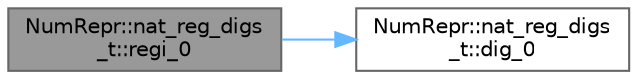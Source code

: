 digraph "NumRepr::nat_reg_digs_t::regi_0"
{
 // INTERACTIVE_SVG=YES
 // LATEX_PDF_SIZE
  bgcolor="transparent";
  edge [fontname=Helvetica,fontsize=10,labelfontname=Helvetica,labelfontsize=10];
  node [fontname=Helvetica,fontsize=10,shape=box,height=0.2,width=0.4];
  rankdir="LR";
  Node1 [label="NumRepr::nat_reg_digs\l_t::regi_0",height=0.2,width=0.4,color="gray40", fillcolor="grey60", style="filled", fontcolor="black",tooltip="ARRAYS DE ENTEROS (CONSTANTES EN TIEMPO DE COMPILACION INMEDIATAS)"];
  Node1 -> Node2 [color="steelblue1",style="solid"];
  Node2 [label="NumRepr::nat_reg_digs\l_t::dig_0",height=0.2,width=0.4,color="grey40", fillcolor="white", style="filled",URL="$struct_num_repr_1_1nat__reg__digs__t.html#a85a8b769de34b30bc8f57d8fe7b6eca7",tooltip=" "];
}
